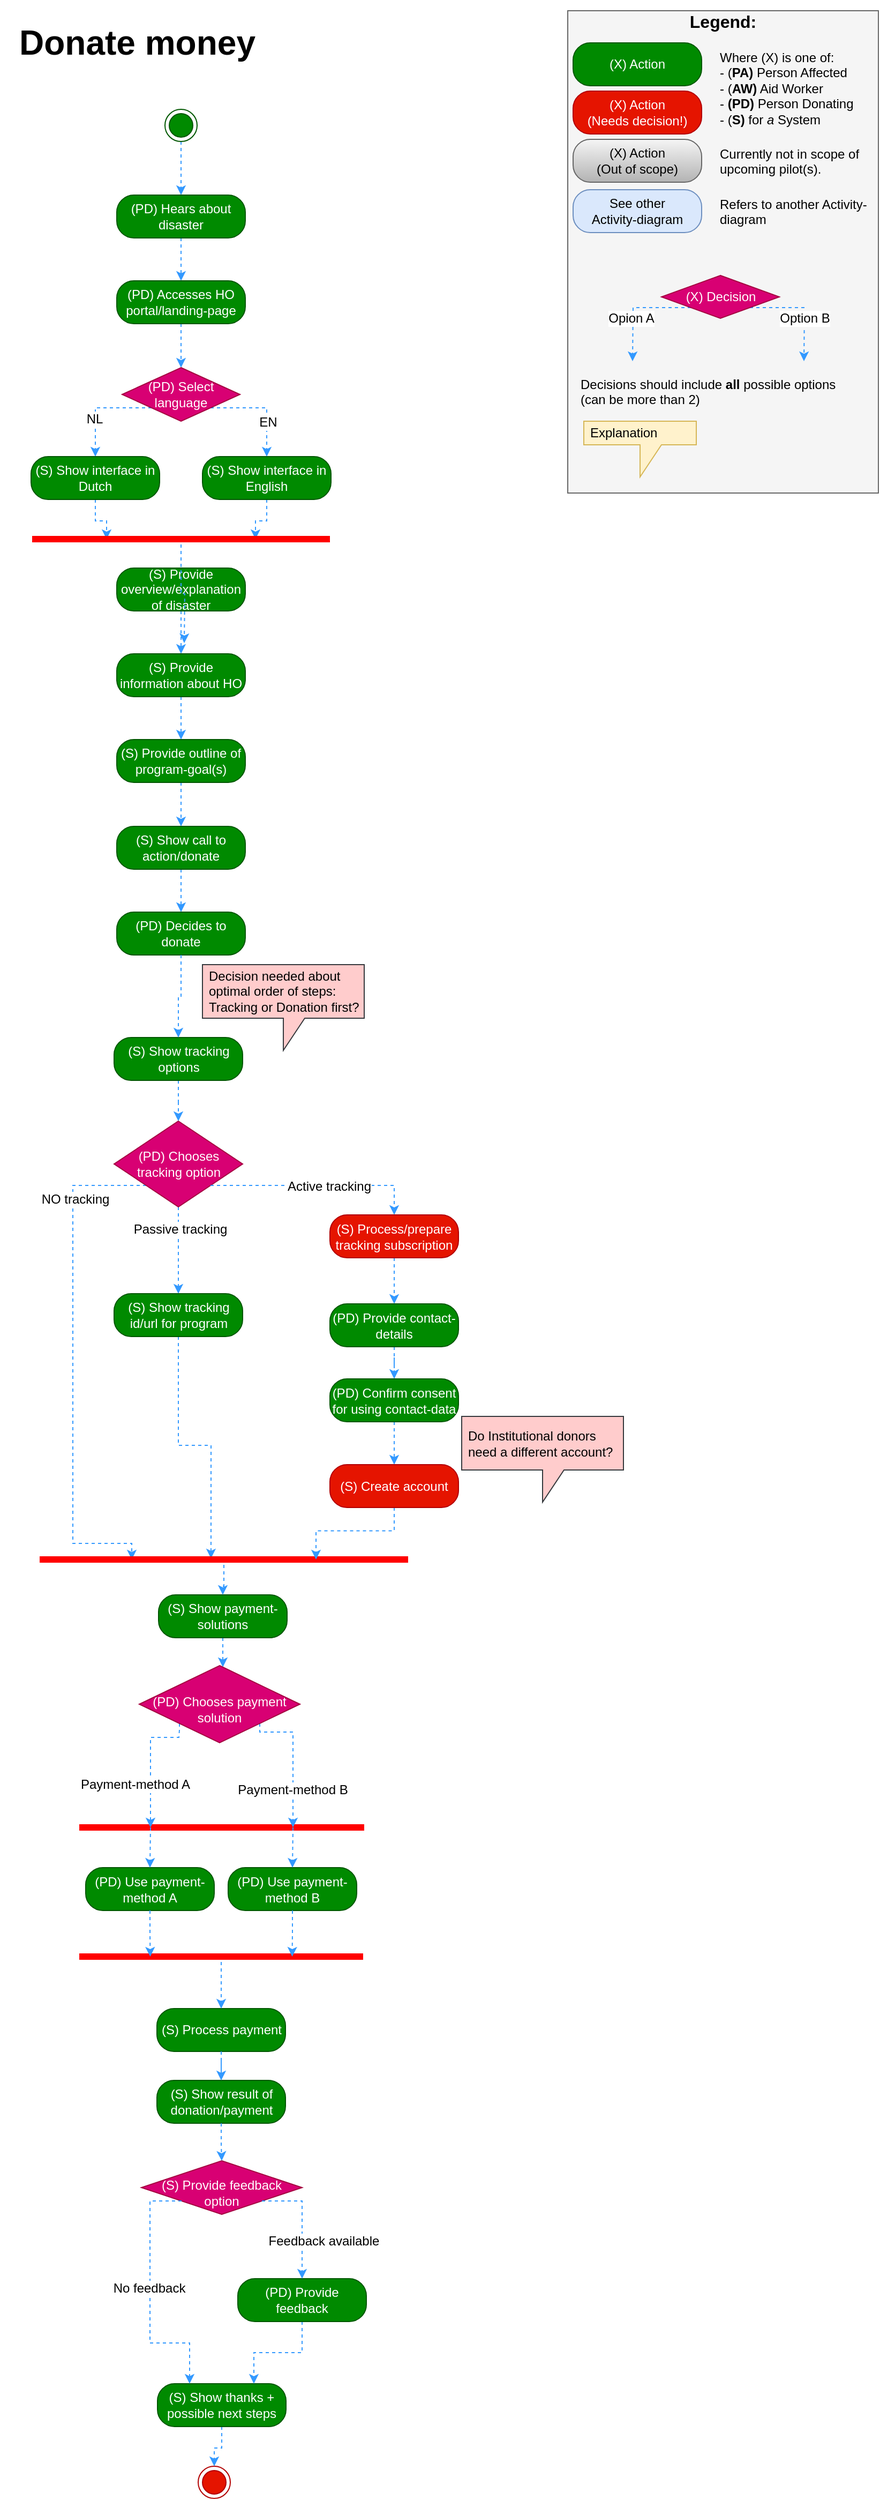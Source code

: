 <mxfile version="10.6.5" type="device"><diagram id="uyd7z65uwDIBuKVMTp-y" name="Page-1"><mxGraphModel dx="1836" dy="1406" grid="0" gridSize="10" guides="1" tooltips="1" connect="1" arrows="1" fold="1" page="1" pageScale="1" pageWidth="827" pageHeight="1169" math="0" shadow="0"><root><mxCell id="0"/><mxCell id="1" parent="0"/><mxCell id="oU4Lt3CGuPSWamgN9LYf-17" style="edgeStyle=orthogonalEdgeStyle;rounded=0;orthogonalLoop=1;jettySize=auto;html=1;entryX=0.5;entryY=0;entryDx=0;entryDy=0;strokeColor=#3399FF;fontColor=#ffffff;dashed=1;" parent="1" source="oU4Lt3CGuPSWamgN9LYf-1" target="oU4Lt3CGuPSWamgN9LYf-4" edge="1"><mxGeometry relative="1" as="geometry"/></mxCell><mxCell id="oU4Lt3CGuPSWamgN9LYf-1" value="" style="ellipse;html=1;shape=endState;fillColor=#008a00;strokeColor=#005700;fontColor=#ffffff;" parent="1" vertex="1"><mxGeometry x="154" y="102" width="30" height="30" as="geometry"/></mxCell><mxCell id="sW-8Vz7zJP1LYQmzVxXu-2" value="" style="edgeStyle=orthogonalEdgeStyle;rounded=0;orthogonalLoop=1;jettySize=auto;html=1;dashed=1;fontColor=#ffffff;strokeColor=#3399FF;" parent="1" source="oU4Lt3CGuPSWamgN9LYf-4" target="sW-8Vz7zJP1LYQmzVxXu-1" edge="1"><mxGeometry relative="1" as="geometry"/></mxCell><mxCell id="oU4Lt3CGuPSWamgN9LYf-4" value="(PD) Hears about disaster" style="rounded=1;whiteSpace=wrap;html=1;arcSize=40;fillColor=#008a00;strokeColor=#005700;fontColor=#ffffff;" parent="1" vertex="1"><mxGeometry x="109.0" y="182" width="120" height="40" as="geometry"/></mxCell><mxCell id="_sTOmJcLQ2FE92aVOJ7_-9" value="" style="edgeStyle=orthogonalEdgeStyle;rounded=0;orthogonalLoop=1;jettySize=auto;html=1;dashed=1;strokeColor=#3399FF;fontColor=#ffffff;" edge="1" parent="1" source="sW-8Vz7zJP1LYQmzVxXu-1" target="_sTOmJcLQ2FE92aVOJ7_-5"><mxGeometry relative="1" as="geometry"/></mxCell><mxCell id="sW-8Vz7zJP1LYQmzVxXu-1" value="(PD) Accesses HO portal/landing-page" style="rounded=1;whiteSpace=wrap;html=1;arcSize=40;fillColor=#008a00;strokeColor=#005700;fontColor=#ffffff;" parent="1" vertex="1"><mxGeometry x="109.0" y="262" width="120" height="40" as="geometry"/></mxCell><mxCell id="_sTOmJcLQ2FE92aVOJ7_-53" value="" style="edgeStyle=orthogonalEdgeStyle;rounded=0;orthogonalLoop=1;jettySize=auto;html=1;dashed=1;strokeColor=#3399FF;fontColor=#ffffff;" edge="1" parent="1" source="sW-8Vz7zJP1LYQmzVxXu-3" target="_sTOmJcLQ2FE92aVOJ7_-52"><mxGeometry relative="1" as="geometry"/></mxCell><mxCell id="sW-8Vz7zJP1LYQmzVxXu-3" value="(S) Provide overview/explanation of disaster" style="rounded=1;whiteSpace=wrap;html=1;arcSize=40;fillColor=#008a00;strokeColor=#005700;fontColor=#ffffff;" parent="1" vertex="1"><mxGeometry x="109.0" y="530" width="120" height="40" as="geometry"/></mxCell><mxCell id="_sTOmJcLQ2FE92aVOJ7_-54" value="" style="edgeStyle=orthogonalEdgeStyle;rounded=0;orthogonalLoop=1;jettySize=auto;html=1;dashed=1;strokeColor=#3399FF;fontColor=#ffffff;" edge="1" parent="1" source="_sTOmJcLQ2FE92aVOJ7_-52" target="sW-8Vz7zJP1LYQmzVxXu-5"><mxGeometry relative="1" as="geometry"/></mxCell><mxCell id="_sTOmJcLQ2FE92aVOJ7_-52" value="(S) Provide information about HO" style="rounded=1;whiteSpace=wrap;html=1;arcSize=40;fillColor=#008a00;strokeColor=#005700;fontColor=#ffffff;" vertex="1" parent="1"><mxGeometry x="109.0" y="610" width="120" height="40" as="geometry"/></mxCell><mxCell id="sW-8Vz7zJP1LYQmzVxXu-8" value="" style="edgeStyle=orthogonalEdgeStyle;rounded=0;orthogonalLoop=1;jettySize=auto;html=1;dashed=1;strokeColor=#3399FF;fontColor=#ffffff;" parent="1" source="sW-8Vz7zJP1LYQmzVxXu-5" target="sW-8Vz7zJP1LYQmzVxXu-7" edge="1"><mxGeometry relative="1" as="geometry"/></mxCell><mxCell id="sW-8Vz7zJP1LYQmzVxXu-5" value="(S) Provide outline of program-goal(s)" style="rounded=1;whiteSpace=wrap;html=1;arcSize=40;fillColor=#008a00;strokeColor=#005700;fontColor=#ffffff;" parent="1" vertex="1"><mxGeometry x="109.0" y="690" width="120" height="40" as="geometry"/></mxCell><mxCell id="_sTOmJcLQ2FE92aVOJ7_-19" value="" style="edgeStyle=orthogonalEdgeStyle;rounded=0;orthogonalLoop=1;jettySize=auto;html=1;dashed=1;strokeColor=#3399FF;fontColor=#ffffff;" edge="1" parent="1" source="sW-8Vz7zJP1LYQmzVxXu-7" target="_sTOmJcLQ2FE92aVOJ7_-18"><mxGeometry relative="1" as="geometry"/></mxCell><mxCell id="sW-8Vz7zJP1LYQmzVxXu-7" value="(S) Show call to action/donate" style="rounded=1;whiteSpace=wrap;html=1;arcSize=40;fillColor=#008a00;strokeColor=#005700;fontColor=#ffffff;" parent="1" vertex="1"><mxGeometry x="109.0" y="771" width="120" height="40" as="geometry"/></mxCell><mxCell id="_sTOmJcLQ2FE92aVOJ7_-18" value="(PD) Decides to donate" style="rounded=1;whiteSpace=wrap;html=1;arcSize=40;fillColor=#008a00;strokeColor=#005700;fontColor=#ffffff;" vertex="1" parent="1"><mxGeometry x="109.0" y="851" width="120" height="40" as="geometry"/></mxCell><mxCell id="sW-8Vz7zJP1LYQmzVxXu-11" value="" style="edgeStyle=orthogonalEdgeStyle;rounded=0;orthogonalLoop=1;jettySize=auto;html=1;dashed=1;strokeColor=#3399FF;fontColor=#ffffff;" parent="1" source="sW-8Vz7zJP1LYQmzVxXu-9" target="Aais4RwNSaP94Nk5MhEy-38" edge="1"><mxGeometry relative="1" as="geometry"><Array as="points"><mxPoint x="208" y="1600"/><mxPoint x="205" y="1600"/></Array></mxGeometry></mxCell><mxCell id="sW-8Vz7zJP1LYQmzVxXu-9" value="(S) Show payment-solutions" style="rounded=1;whiteSpace=wrap;html=1;arcSize=40;fillColor=#008a00;strokeColor=#005700;fontColor=#ffffff;" parent="1" vertex="1"><mxGeometry x="148" y="1488" width="120" height="40" as="geometry"/></mxCell><mxCell id="ZIkzdJBxLHVvlqhhN6H9-13" value="" style="ellipse;html=1;shape=endState;fillColor=#e51400;strokeColor=#B20000;fontColor=#ffffff;" parent="1" vertex="1"><mxGeometry x="185" y="2301" width="30" height="30" as="geometry"/></mxCell><mxCell id="qPWeZHiZY9HHB5AgoOzM-6" value="&lt;div style=&quot;text-align: left ; font-size: 32px&quot;&gt;Donate money&lt;br&gt;&lt;/div&gt;" style="text;html=1;strokeColor=none;fillColor=none;align=left;verticalAlign=middle;whiteSpace=wrap;rounded=0;fontStyle=1;fontSize=32;spacingLeft=16;" parent="1" vertex="1"><mxGeometry width="518" height="80" as="geometry"/></mxCell><mxCell id="_sTOmJcLQ2FE92aVOJ7_-1" value="" style="edgeStyle=orthogonalEdgeStyle;rounded=0;orthogonalLoop=1;jettySize=auto;html=1;dashed=1;strokeColor=#3399FF;exitX=0;exitY=1;exitDx=0;exitDy=0;entryX=0.5;entryY=0;entryDx=0;entryDy=0;" edge="1" source="_sTOmJcLQ2FE92aVOJ7_-5" parent="1" target="_sTOmJcLQ2FE92aVOJ7_-7"><mxGeometry relative="1" as="geometry"><mxPoint x="88" y="423" as="targetPoint"/><Array as="points"><mxPoint x="89" y="381"/></Array></mxGeometry></mxCell><mxCell id="_sTOmJcLQ2FE92aVOJ7_-2" value="NL" style="text;html=1;resizable=0;points=[];align=center;verticalAlign=middle;labelBackgroundColor=#ffffff;" vertex="1" connectable="0" parent="_sTOmJcLQ2FE92aVOJ7_-1"><mxGeometry x="-0.263" y="1" relative="1" as="geometry"><mxPoint x="-18" y="9" as="offset"/></mxGeometry></mxCell><mxCell id="_sTOmJcLQ2FE92aVOJ7_-3" style="edgeStyle=orthogonalEdgeStyle;rounded=0;orthogonalLoop=1;jettySize=auto;html=1;exitX=1;exitY=1;exitDx=0;exitDy=0;dashed=1;strokeColor=#3399FF;entryX=0.5;entryY=0;entryDx=0;entryDy=0;" edge="1" source="_sTOmJcLQ2FE92aVOJ7_-5" parent="1" target="_sTOmJcLQ2FE92aVOJ7_-6"><mxGeometry relative="1" as="geometry"><mxPoint x="248" y="423" as="targetPoint"/><Array as="points"><mxPoint x="249" y="381"/></Array></mxGeometry></mxCell><mxCell id="_sTOmJcLQ2FE92aVOJ7_-4" value="EN" style="text;html=1;resizable=0;points=[];align=center;verticalAlign=middle;labelBackgroundColor=#ffffff;" vertex="1" connectable="0" parent="_sTOmJcLQ2FE92aVOJ7_-3"><mxGeometry x="0.2" y="-1" relative="1" as="geometry"><mxPoint x="2" y="7" as="offset"/></mxGeometry></mxCell><mxCell id="_sTOmJcLQ2FE92aVOJ7_-5" value="&lt;span&gt;(PD) Select language&lt;br&gt;&lt;/span&gt;" style="rhombus;whiteSpace=wrap;html=1;fillColor=#d80073;strokeColor=#A50040;fontColor=#ffffff;" vertex="1" parent="1"><mxGeometry x="114.0" y="343" width="110" height="50" as="geometry"/></mxCell><mxCell id="_sTOmJcLQ2FE92aVOJ7_-12" value="" style="edgeStyle=orthogonalEdgeStyle;rounded=0;orthogonalLoop=1;jettySize=auto;html=1;dashed=1;strokeColor=#3399FF;fontColor=#ffffff;entryX=0.75;entryY=0.5;entryDx=0;entryDy=0;entryPerimeter=0;" edge="1" parent="1" source="_sTOmJcLQ2FE92aVOJ7_-6" target="_sTOmJcLQ2FE92aVOJ7_-10"><mxGeometry relative="1" as="geometry"><mxPoint x="249" y="546" as="targetPoint"/></mxGeometry></mxCell><mxCell id="_sTOmJcLQ2FE92aVOJ7_-6" value="(S) Show interface in English" style="rounded=1;whiteSpace=wrap;html=1;arcSize=40;fillColor=#008a00;strokeColor=#005700;fontColor=#ffffff;" vertex="1" parent="1"><mxGeometry x="189" y="426" width="120" height="40" as="geometry"/></mxCell><mxCell id="_sTOmJcLQ2FE92aVOJ7_-11" value="" style="edgeStyle=orthogonalEdgeStyle;rounded=0;orthogonalLoop=1;jettySize=auto;html=1;dashed=1;strokeColor=#3399FF;fontColor=#ffffff;entryX=0.25;entryY=0.5;entryDx=0;entryDy=0;entryPerimeter=0;" edge="1" parent="1" source="_sTOmJcLQ2FE92aVOJ7_-7" target="_sTOmJcLQ2FE92aVOJ7_-10"><mxGeometry relative="1" as="geometry"><mxPoint x="89" y="546" as="targetPoint"/></mxGeometry></mxCell><mxCell id="_sTOmJcLQ2FE92aVOJ7_-7" value="(S) Show interface in Dutch" style="rounded=1;whiteSpace=wrap;html=1;arcSize=40;fillColor=#008a00;strokeColor=#005700;fontColor=#ffffff;" vertex="1" parent="1"><mxGeometry x="29" y="426" width="120" height="40" as="geometry"/></mxCell><mxCell id="_sTOmJcLQ2FE92aVOJ7_-17" value="" style="edgeStyle=orthogonalEdgeStyle;rounded=0;orthogonalLoop=1;jettySize=auto;html=1;dashed=1;strokeColor=#3399FF;fontColor=#ffffff;" edge="1" parent="1" source="_sTOmJcLQ2FE92aVOJ7_-10"><mxGeometry relative="1" as="geometry"><mxPoint x="172" y="600" as="targetPoint"/></mxGeometry></mxCell><mxCell id="_sTOmJcLQ2FE92aVOJ7_-10" value="" style="shape=line;html=1;strokeWidth=6;strokeColor=#ff0000;" vertex="1" parent="1"><mxGeometry x="30.0" y="498" width="278" height="10" as="geometry"/></mxCell><mxCell id="_sTOmJcLQ2FE92aVOJ7_-21" value="" style="edgeStyle=orthogonalEdgeStyle;rounded=0;orthogonalLoop=1;jettySize=auto;html=1;dashed=1;strokeColor=#3399FF;fontColor=#ffffff;" edge="1" parent="1" source="_sTOmJcLQ2FE92aVOJ7_-22" target="_sTOmJcLQ2FE92aVOJ7_-29"><mxGeometry relative="1" as="geometry"/></mxCell><mxCell id="_sTOmJcLQ2FE92aVOJ7_-22" value="(S) Show tracking options" style="rounded=1;whiteSpace=wrap;html=1;arcSize=40;fillColor=#008a00;strokeColor=#005700;fontColor=#ffffff;" vertex="1" parent="1"><mxGeometry x="106.5" y="968" width="120" height="40" as="geometry"/></mxCell><mxCell id="_sTOmJcLQ2FE92aVOJ7_-24" style="edgeStyle=orthogonalEdgeStyle;rounded=0;orthogonalLoop=1;jettySize=auto;html=1;exitX=0.5;exitY=1;exitDx=0;exitDy=0;dashed=1;strokeColor=#3399FF;fontColor=#000000;entryX=0.5;entryY=0;entryDx=0;entryDy=0;" edge="1" parent="1" source="_sTOmJcLQ2FE92aVOJ7_-29" target="_sTOmJcLQ2FE92aVOJ7_-34"><mxGeometry relative="1" as="geometry"><mxPoint x="166.5" y="1208" as="targetPoint"/><Array as="points"/></mxGeometry></mxCell><mxCell id="_sTOmJcLQ2FE92aVOJ7_-25" value="B" style="text;resizable=0;points=[];align=center;verticalAlign=middle;labelBackgroundColor=none;fontColor=none;noLabel=1;" vertex="1" connectable="0" parent="_sTOmJcLQ2FE92aVOJ7_-24"><mxGeometry x="-0.05" relative="1" as="geometry"><mxPoint as="offset"/></mxGeometry></mxCell><mxCell id="_sTOmJcLQ2FE92aVOJ7_-26" value="Passive tracking" style="text;html=1;resizable=0;points=[];align=center;verticalAlign=middle;labelBackgroundColor=#ffffff;fontColor=none;" vertex="1" connectable="0" parent="_sTOmJcLQ2FE92aVOJ7_-24"><mxGeometry x="0.05" y="1" relative="1" as="geometry"><mxPoint y="-21.5" as="offset"/></mxGeometry></mxCell><mxCell id="_sTOmJcLQ2FE92aVOJ7_-27" style="edgeStyle=orthogonalEdgeStyle;rounded=0;orthogonalLoop=1;jettySize=auto;html=1;dashed=1;strokeColor=#3399FF;fontColor=#000000;exitX=0;exitY=1;exitDx=0;exitDy=0;entryX=0.25;entryY=0.5;entryDx=0;entryDy=0;entryPerimeter=0;" edge="1" parent="1" source="_sTOmJcLQ2FE92aVOJ7_-29" target="_sTOmJcLQ2FE92aVOJ7_-38"><mxGeometry relative="1" as="geometry"><mxPoint x="67.5" y="1358" as="targetPoint"/><Array as="points"><mxPoint x="68" y="1106"/><mxPoint x="68" y="1440"/><mxPoint x="123" y="1440"/></Array></mxGeometry></mxCell><mxCell id="_sTOmJcLQ2FE92aVOJ7_-28" value="NO tracking" style="text;html=1;resizable=0;points=[];align=center;verticalAlign=middle;labelBackgroundColor=#ffffff;fontColor=none;" vertex="1" connectable="0" parent="_sTOmJcLQ2FE92aVOJ7_-27"><mxGeometry x="-0.183" relative="1" as="geometry"><mxPoint x="1.5" y="-111.5" as="offset"/></mxGeometry></mxCell><mxCell id="_sTOmJcLQ2FE92aVOJ7_-29" value="(PD) Chooses tracking option" style="rhombus;whiteSpace=wrap;html=1;fillColor=#d80073;strokeColor=#A50040;fontColor=#ffffff;" vertex="1" parent="1"><mxGeometry x="106.5" y="1046" width="120" height="80" as="geometry"/></mxCell><mxCell id="_sTOmJcLQ2FE92aVOJ7_-31" style="edgeStyle=orthogonalEdgeStyle;rounded=0;orthogonalLoop=1;jettySize=auto;html=1;exitX=1;exitY=1;exitDx=0;exitDy=0;dashed=1;strokeColor=#3399FF;fontColor=#000000;entryX=0.5;entryY=0;entryDx=0;entryDy=0;" edge="1" parent="1" source="_sTOmJcLQ2FE92aVOJ7_-29" target="_sTOmJcLQ2FE92aVOJ7_-35"><mxGeometry relative="1" as="geometry"><mxPoint x="320" y="1200" as="targetPoint"/><Array as="points"><mxPoint x="368" y="1106"/></Array><mxPoint x="247.5" y="1118.2" as="sourcePoint"/></mxGeometry></mxCell><mxCell id="_sTOmJcLQ2FE92aVOJ7_-32" value="B" style="text;resizable=0;points=[];align=center;verticalAlign=middle;labelBackgroundColor=none;fontColor=none;noLabel=1;" vertex="1" connectable="0" parent="_sTOmJcLQ2FE92aVOJ7_-31"><mxGeometry x="-0.05" relative="1" as="geometry"><mxPoint as="offset"/></mxGeometry></mxCell><mxCell id="_sTOmJcLQ2FE92aVOJ7_-33" value="Active tracking" style="text;resizable=0;points=[];align=center;verticalAlign=middle;labelBackgroundColor=#ffffff;fontColor=none;html=1;" vertex="1" connectable="0" parent="_sTOmJcLQ2FE92aVOJ7_-31"><mxGeometry x="0.05" y="1" relative="1" as="geometry"><mxPoint x="5.5" y="1.5" as="offset"/></mxGeometry></mxCell><mxCell id="_sTOmJcLQ2FE92aVOJ7_-39" value="" style="edgeStyle=orthogonalEdgeStyle;rounded=0;orthogonalLoop=1;jettySize=auto;html=1;dashed=1;strokeColor=#3399FF;fontColor=#ffffff;entryX=0.465;entryY=0.4;entryDx=0;entryDy=0;entryPerimeter=0;" edge="1" parent="1" source="_sTOmJcLQ2FE92aVOJ7_-34" target="_sTOmJcLQ2FE92aVOJ7_-38"><mxGeometry relative="1" as="geometry"><mxPoint x="166.5" y="1327" as="targetPoint"/></mxGeometry></mxCell><mxCell id="_sTOmJcLQ2FE92aVOJ7_-34" value="(S) Show tracking id/url for program" style="rounded=1;whiteSpace=wrap;html=1;arcSize=40;fillColor=#008a00;strokeColor=#005700;fontColor=#ffffff;" vertex="1" parent="1"><mxGeometry x="106.5" y="1207" width="120" height="40" as="geometry"/></mxCell><mxCell id="_sTOmJcLQ2FE92aVOJ7_-50" value="" style="edgeStyle=orthogonalEdgeStyle;rounded=0;orthogonalLoop=1;jettySize=auto;html=1;dashed=1;endArrow=classic;endFill=1;strokeColor=#3399FF;fontColor=#000000;" edge="1" parent="1" source="_sTOmJcLQ2FE92aVOJ7_-35" target="_sTOmJcLQ2FE92aVOJ7_-49"><mxGeometry relative="1" as="geometry"/></mxCell><mxCell id="_sTOmJcLQ2FE92aVOJ7_-35" value="(S) Process/prepare tracking subscription" style="rounded=1;whiteSpace=wrap;html=1;arcSize=40;fillColor=#e51400;strokeColor=#B20000;fontColor=#ffffff;" vertex="1" parent="1"><mxGeometry x="308.0" y="1133.5" width="120" height="40" as="geometry"/></mxCell><mxCell id="_sTOmJcLQ2FE92aVOJ7_-40" value="" style="edgeStyle=orthogonalEdgeStyle;rounded=0;orthogonalLoop=1;jettySize=auto;html=1;dashed=1;strokeColor=#3399FF;fontColor=#ffffff;entryX=0.5;entryY=0;entryDx=0;entryDy=0;" edge="1" parent="1" source="_sTOmJcLQ2FE92aVOJ7_-38" target="sW-8Vz7zJP1LYQmzVxXu-9"><mxGeometry relative="1" as="geometry"><mxPoint x="352" y="1608" as="targetPoint"/></mxGeometry></mxCell><mxCell id="_sTOmJcLQ2FE92aVOJ7_-38" value="" style="shape=line;html=1;strokeWidth=6;strokeColor=#ff0000;" vertex="1" parent="1"><mxGeometry x="37" y="1450" width="344" height="10" as="geometry"/></mxCell><mxCell id="_sTOmJcLQ2FE92aVOJ7_-43" style="edgeStyle=orthogonalEdgeStyle;rounded=0;orthogonalLoop=1;jettySize=auto;html=1;exitX=0.5;exitY=1;exitDx=0;exitDy=0;entryX=0.5;entryY=0;entryDx=0;entryDy=0;dashed=1;strokeColor=#3399FF;fontColor=#ffffff;" edge="1" parent="1" source="_sTOmJcLQ2FE92aVOJ7_-18" target="_sTOmJcLQ2FE92aVOJ7_-22"><mxGeometry relative="1" as="geometry"/></mxCell><mxCell id="_sTOmJcLQ2FE92aVOJ7_-41" value="&lt;p&gt;Decision needed about optimal order of steps:&lt;br&gt;Tracking or Donation first?&lt;/p&gt;" style="shape=callout;whiteSpace=wrap;html=1;perimeter=calloutPerimeter;fillColor=#ffcccc;fontSize=12;align=left;strokeColor=#36393d;spacingLeft=4;" vertex="1" parent="1"><mxGeometry x="189" y="900" width="151" height="80" as="geometry"/></mxCell><mxCell id="_sTOmJcLQ2FE92aVOJ7_-70" value="" style="edgeStyle=orthogonalEdgeStyle;rounded=0;orthogonalLoop=1;jettySize=auto;html=1;dashed=1;strokeColor=#3399FF;fontColor=none;" edge="1" parent="1" source="_sTOmJcLQ2FE92aVOJ7_-49" target="_sTOmJcLQ2FE92aVOJ7_-69"><mxGeometry relative="1" as="geometry"/></mxCell><mxCell id="_sTOmJcLQ2FE92aVOJ7_-49" value="(PD) Provide contact-details" style="rounded=1;whiteSpace=wrap;html=1;arcSize=40;fillColor=#008a00;strokeColor=#005700;fontColor=#ffffff;" vertex="1" parent="1"><mxGeometry x="308.0" y="1216.5" width="120" height="40" as="geometry"/></mxCell><mxCell id="_sTOmJcLQ2FE92aVOJ7_-72" value="" style="edgeStyle=orthogonalEdgeStyle;rounded=0;orthogonalLoop=1;jettySize=auto;html=1;dashed=1;strokeColor=#3399FF;fontColor=none;" edge="1" parent="1" source="_sTOmJcLQ2FE92aVOJ7_-69" target="_sTOmJcLQ2FE92aVOJ7_-71"><mxGeometry relative="1" as="geometry"/></mxCell><mxCell id="_sTOmJcLQ2FE92aVOJ7_-69" value="(PD) Confirm consent for using contact-data" style="rounded=1;whiteSpace=wrap;html=1;arcSize=40;fillColor=#008a00;strokeColor=#005700;fontColor=#ffffff;" vertex="1" parent="1"><mxGeometry x="308.0" y="1286.5" width="120" height="40" as="geometry"/></mxCell><mxCell id="_sTOmJcLQ2FE92aVOJ7_-73" value="" style="edgeStyle=orthogonalEdgeStyle;rounded=0;orthogonalLoop=1;jettySize=auto;html=1;dashed=1;strokeColor=#3399FF;fontColor=none;entryX=0.75;entryY=0.5;entryDx=0;entryDy=0;entryPerimeter=0;" edge="1" parent="1" source="_sTOmJcLQ2FE92aVOJ7_-71" target="_sTOmJcLQ2FE92aVOJ7_-38"><mxGeometry relative="1" as="geometry"><mxPoint x="320.0" y="1560" as="targetPoint"/></mxGeometry></mxCell><mxCell id="_sTOmJcLQ2FE92aVOJ7_-71" value="(S) Create account" style="rounded=1;whiteSpace=wrap;html=1;arcSize=40;fillColor=#e51400;strokeColor=#B20000;fontColor=#ffffff;" vertex="1" parent="1"><mxGeometry x="308.0" y="1366.5" width="120" height="40" as="geometry"/></mxCell><mxCell id="_sTOmJcLQ2FE92aVOJ7_-74" value="&lt;p&gt;Do Institutional donors need a different account?&lt;/p&gt;" style="shape=callout;whiteSpace=wrap;html=1;perimeter=calloutPerimeter;fillColor=#ffcccc;fontSize=12;align=left;strokeColor=#36393d;spacingLeft=4;" vertex="1" parent="1"><mxGeometry x="431" y="1321.5" width="151" height="80" as="geometry"/></mxCell><mxCell id="ZIkzdJBxLHVvlqhhN6H9-23" value="" style="shape=line;html=1;strokeWidth=6;strokeColor=#ff0000;fillColor=#008a00;fontColor=#ffffff;" parent="1" vertex="1"><mxGeometry x="74" y="1700" width="266" height="10" as="geometry"/></mxCell><mxCell id="ZIkzdJBxLHVvlqhhN6H9-26" value="(PD) Use payment-method A" style="rounded=1;whiteSpace=wrap;html=1;arcSize=40;fillColor=#008a00;strokeColor=#005700;fontColor=#ffffff;" parent="1" vertex="1"><mxGeometry x="80" y="1742.5" width="120" height="40" as="geometry"/></mxCell><mxCell id="Aais4RwNSaP94Nk5MhEy-1" style="edgeStyle=orthogonalEdgeStyle;rounded=0;orthogonalLoop=1;jettySize=auto;html=1;exitX=0.25;exitY=0.5;exitDx=0;exitDy=0;exitPerimeter=0;entryX=0.5;entryY=0;entryDx=0;entryDy=0;dashed=1;strokeColor=#3399FF;fontColor=#ffffff;" parent="1" source="ZIkzdJBxLHVvlqhhN6H9-23" target="ZIkzdJBxLHVvlqhhN6H9-26" edge="1"><mxGeometry relative="1" as="geometry"/></mxCell><mxCell id="ZIkzdJBxLHVvlqhhN6H9-27" value="(PD) Use payment-method B" style="rounded=1;whiteSpace=wrap;html=1;arcSize=40;fillColor=#008a00;strokeColor=#005700;fontColor=#ffffff;" parent="1" vertex="1"><mxGeometry x="213" y="1742.5" width="120" height="40" as="geometry"/></mxCell><mxCell id="Aais4RwNSaP94Nk5MhEy-2" style="edgeStyle=orthogonalEdgeStyle;rounded=0;orthogonalLoop=1;jettySize=auto;html=1;exitX=0.75;exitY=0.5;exitDx=0;exitDy=0;exitPerimeter=0;entryX=0.5;entryY=0;entryDx=0;entryDy=0;dashed=1;strokeColor=#3399FF;fontColor=#ffffff;" parent="1" source="ZIkzdJBxLHVvlqhhN6H9-23" target="ZIkzdJBxLHVvlqhhN6H9-27" edge="1"><mxGeometry relative="1" as="geometry"/></mxCell><mxCell id="bS0sMl6j7w7xX164Mt2F-2" value="" style="shape=line;html=1;strokeWidth=6;strokeColor=#ff0000;" parent="1" vertex="1"><mxGeometry x="74" y="1820.5" width="265" height="10" as="geometry"/></mxCell><mxCell id="bS0sMl6j7w7xX164Mt2F-6" style="edgeStyle=orthogonalEdgeStyle;rounded=0;orthogonalLoop=1;jettySize=auto;html=1;exitX=0.5;exitY=1;exitDx=0;exitDy=0;entryX=0.25;entryY=0.5;entryDx=0;entryDy=0;entryPerimeter=0;strokeColor=#3399FF;dashed=1;" parent="1" source="ZIkzdJBxLHVvlqhhN6H9-26" target="bS0sMl6j7w7xX164Mt2F-2" edge="1"><mxGeometry relative="1" as="geometry"/></mxCell><mxCell id="bS0sMl6j7w7xX164Mt2F-7" style="edgeStyle=orthogonalEdgeStyle;rounded=0;orthogonalLoop=1;jettySize=auto;html=1;exitX=0.5;exitY=1;exitDx=0;exitDy=0;entryX=0.75;entryY=0.5;entryDx=0;entryDy=0;entryPerimeter=0;strokeColor=#3399FF;dashed=1;" parent="1" source="ZIkzdJBxLHVvlqhhN6H9-27" target="bS0sMl6j7w7xX164Mt2F-2" edge="1"><mxGeometry relative="1" as="geometry"/></mxCell><mxCell id="Aais4RwNSaP94Nk5MhEy-45" style="edgeStyle=orthogonalEdgeStyle;rounded=0;orthogonalLoop=1;jettySize=auto;html=1;exitX=1;exitY=1;exitDx=0;exitDy=0;entryX=0.75;entryY=0.5;entryDx=0;entryDy=0;dashed=1;strokeColor=#3399FF;fontColor=#000000;entryPerimeter=0;" parent="1" source="Aais4RwNSaP94Nk5MhEy-38" target="ZIkzdJBxLHVvlqhhN6H9-23" edge="1"><mxGeometry relative="1" as="geometry"><mxPoint x="301" y="1661.5" as="targetPoint"/><Array as="points"><mxPoint x="243" y="1616"/><mxPoint x="273" y="1616"/></Array></mxGeometry></mxCell><mxCell id="cxPOouxq9sop6kHmiRh0-3" value="B" style="text;resizable=0;points=[];align=center;verticalAlign=middle;labelBackgroundColor=none;fontColor=none;noLabel=1;" parent="Aais4RwNSaP94Nk5MhEy-45" vertex="1" connectable="0"><mxGeometry x="-0.05" relative="1" as="geometry"><mxPoint as="offset"/></mxGeometry></mxCell><mxCell id="cxPOouxq9sop6kHmiRh0-4" value="Payment-method B" style="text;html=1;resizable=0;points=[];align=center;verticalAlign=middle;labelBackgroundColor=#ffffff;fontColor=none;" parent="Aais4RwNSaP94Nk5MhEy-45" vertex="1" connectable="0"><mxGeometry x="0.05" y="1" relative="1" as="geometry"><mxPoint x="-2" y="26" as="offset"/></mxGeometry></mxCell><mxCell id="Aais4RwNSaP94Nk5MhEy-46" style="edgeStyle=orthogonalEdgeStyle;rounded=0;orthogonalLoop=1;jettySize=auto;html=1;entryX=0.25;entryY=0.5;entryDx=0;entryDy=0;dashed=1;strokeColor=#3399FF;fontColor=#000000;entryPerimeter=0;exitX=0;exitY=1;exitDx=0;exitDy=0;" parent="1" source="Aais4RwNSaP94Nk5MhEy-38" target="ZIkzdJBxLHVvlqhhN6H9-23" edge="1"><mxGeometry relative="1" as="geometry"><mxPoint x="107" y="1661.5" as="targetPoint"/><Array as="points"><mxPoint x="167" y="1614"/><mxPoint x="167" y="1621"/><mxPoint x="140" y="1621"/></Array></mxGeometry></mxCell><mxCell id="cxPOouxq9sop6kHmiRh0-5" value="Payment-method A" style="text;html=1;resizable=0;points=[];align=center;verticalAlign=middle;labelBackgroundColor=#ffffff;fontColor=none;" parent="Aais4RwNSaP94Nk5MhEy-46" vertex="1" connectable="0"><mxGeometry x="-0.183" relative="1" as="geometry"><mxPoint x="-15" y="33" as="offset"/></mxGeometry></mxCell><mxCell id="Aais4RwNSaP94Nk5MhEy-38" value="(PD) Chooses payment solution" style="rhombus;whiteSpace=wrap;html=1;fillColor=#d80073;strokeColor=#A50040;fontColor=#ffffff;spacingTop=9;verticalAlign=middle;" parent="1" vertex="1"><mxGeometry x="130" y="1554" width="150" height="72" as="geometry"/></mxCell><mxCell id="sW-8Vz7zJP1LYQmzVxXu-14" value="(S) Process payment" style="rounded=1;whiteSpace=wrap;html=1;arcSize=40;fillColor=#008a00;strokeColor=#005700;fontColor=#ffffff;" parent="1" vertex="1"><mxGeometry x="146.5" y="1874" width="120" height="40" as="geometry"/></mxCell><mxCell id="sW-8Vz7zJP1LYQmzVxXu-15" value="" style="edgeStyle=orthogonalEdgeStyle;rounded=0;orthogonalLoop=1;jettySize=auto;html=1;dashed=1;strokeColor=#3399FF;fontColor=#ffffff;" parent="1" source="bS0sMl6j7w7xX164Mt2F-2" target="sW-8Vz7zJP1LYQmzVxXu-14" edge="1"><mxGeometry relative="1" as="geometry"/></mxCell><mxCell id="sW-8Vz7zJP1LYQmzVxXu-17" value="(S) Show result of donation/payment" style="rounded=1;whiteSpace=wrap;html=1;arcSize=40;fillColor=#008a00;strokeColor=#005700;fontColor=#ffffff;" parent="1" vertex="1"><mxGeometry x="146.5" y="1941" width="120" height="40" as="geometry"/></mxCell><mxCell id="sW-8Vz7zJP1LYQmzVxXu-18" value="" style="edgeStyle=orthogonalEdgeStyle;rounded=0;orthogonalLoop=1;jettySize=auto;html=1;dashed=1;strokeColor=#3399FF;fontColor=#ffffff;" parent="1" source="sW-8Vz7zJP1LYQmzVxXu-14" target="sW-8Vz7zJP1LYQmzVxXu-17" edge="1"><mxGeometry relative="1" as="geometry"/></mxCell><mxCell id="_sTOmJcLQ2FE92aVOJ7_-56" value="(S) Provide feedback option" style="rhombus;whiteSpace=wrap;html=1;fillColor=#d80073;strokeColor=#A50040;fontColor=#ffffff;spacingTop=9;verticalAlign=middle;" vertex="1" parent="1"><mxGeometry x="132" y="2016" width="150" height="50" as="geometry"/></mxCell><mxCell id="_sTOmJcLQ2FE92aVOJ7_-57" value="" style="edgeStyle=orthogonalEdgeStyle;rounded=0;orthogonalLoop=1;jettySize=auto;html=1;dashed=1;strokeColor=#3399FF;fontColor=#ffffff;" edge="1" parent="1" source="sW-8Vz7zJP1LYQmzVxXu-17" target="_sTOmJcLQ2FE92aVOJ7_-56"><mxGeometry relative="1" as="geometry"/></mxCell><mxCell id="_sTOmJcLQ2FE92aVOJ7_-76" value="" style="edgeStyle=orthogonalEdgeStyle;rounded=0;orthogonalLoop=1;jettySize=auto;html=1;dashed=1;strokeColor=#3399FF;fontColor=none;" edge="1" parent="1" source="_sTOmJcLQ2FE92aVOJ7_-61" target="ZIkzdJBxLHVvlqhhN6H9-13"><mxGeometry relative="1" as="geometry"><mxPoint x="231" y="2318" as="targetPoint"/></mxGeometry></mxCell><mxCell id="_sTOmJcLQ2FE92aVOJ7_-61" value="(S) Show thanks + possible next steps" style="rounded=1;whiteSpace=wrap;html=1;arcSize=40;fillColor=#008a00;strokeColor=#005700;fontColor=#ffffff;" vertex="1" parent="1"><mxGeometry x="147.0" y="2224" width="120" height="40" as="geometry"/></mxCell><mxCell id="_sTOmJcLQ2FE92aVOJ7_-62" style="edgeStyle=orthogonalEdgeStyle;rounded=0;orthogonalLoop=1;jettySize=auto;html=1;exitX=0;exitY=1;exitDx=0;exitDy=0;entryX=0.25;entryY=0;entryDx=0;entryDy=0;dashed=1;strokeColor=#3399FF;fontColor=#ffffff;" edge="1" parent="1" source="_sTOmJcLQ2FE92aVOJ7_-56" target="_sTOmJcLQ2FE92aVOJ7_-61"><mxGeometry relative="1" as="geometry"><Array as="points"><mxPoint x="140" y="2053"/><mxPoint x="140" y="2186"/><mxPoint x="177" y="2186"/></Array></mxGeometry></mxCell><mxCell id="_sTOmJcLQ2FE92aVOJ7_-63" value="No feedback&#10;" style="text;resizable=0;points=[];align=center;verticalAlign=middle;labelBackgroundColor=none;fontColor=none;noLabel=1;" vertex="1" connectable="0" parent="_sTOmJcLQ2FE92aVOJ7_-62"><mxGeometry x="-0.031" y="2" relative="1" as="geometry"><mxPoint as="offset"/></mxGeometry></mxCell><mxCell id="_sTOmJcLQ2FE92aVOJ7_-64" value="No feedback" style="text;html=1;resizable=0;points=[];align=center;verticalAlign=middle;labelBackgroundColor=#ffffff;fontColor=none;" vertex="1" connectable="0" parent="_sTOmJcLQ2FE92aVOJ7_-62"><mxGeometry x="-0.068" y="-1" relative="1" as="geometry"><mxPoint as="offset"/></mxGeometry></mxCell><mxCell id="_sTOmJcLQ2FE92aVOJ7_-68" value="" style="edgeStyle=orthogonalEdgeStyle;rounded=0;orthogonalLoop=1;jettySize=auto;html=1;dashed=1;strokeColor=#3399FF;fontColor=none;entryX=0.75;entryY=0;entryDx=0;entryDy=0;" edge="1" parent="1" source="_sTOmJcLQ2FE92aVOJ7_-65" target="_sTOmJcLQ2FE92aVOJ7_-61"><mxGeometry relative="1" as="geometry"><mxPoint x="282" y="2246" as="targetPoint"/></mxGeometry></mxCell><mxCell id="_sTOmJcLQ2FE92aVOJ7_-65" value="(PD) Provide feedback" style="rounded=1;whiteSpace=wrap;html=1;arcSize=40;fillColor=#008a00;strokeColor=#005700;fontColor=#ffffff;" vertex="1" parent="1"><mxGeometry x="222" y="2126" width="120" height="40" as="geometry"/></mxCell><mxCell id="_sTOmJcLQ2FE92aVOJ7_-66" style="edgeStyle=orthogonalEdgeStyle;rounded=0;orthogonalLoop=1;jettySize=auto;html=1;exitX=1;exitY=1;exitDx=0;exitDy=0;entryX=0.5;entryY=0;entryDx=0;entryDy=0;dashed=1;strokeColor=#3399FF;fontColor=none;" edge="1" parent="1" source="_sTOmJcLQ2FE92aVOJ7_-56" target="_sTOmJcLQ2FE92aVOJ7_-65"><mxGeometry relative="1" as="geometry"><Array as="points"><mxPoint x="282" y="2053"/></Array></mxGeometry></mxCell><mxCell id="_sTOmJcLQ2FE92aVOJ7_-67" value="Feedback available" style="text;html=1;resizable=0;points=[];align=center;verticalAlign=middle;labelBackgroundColor=#ffffff;fontColor=none;" vertex="1" connectable="0" parent="_sTOmJcLQ2FE92aVOJ7_-66"><mxGeometry x="-0.325" y="-20" relative="1" as="geometry"><mxPoint x="20.5" y="17" as="offset"/></mxGeometry></mxCell><mxCell id="_sTOmJcLQ2FE92aVOJ7_-79" value="" style="group" vertex="1" connectable="0" parent="1"><mxGeometry x="530" y="10" width="290" height="450" as="geometry"/></mxCell><mxCell id="qPWeZHiZY9HHB5AgoOzM-8" value="" style="rounded=0;whiteSpace=wrap;html=1;fontSize=16;align=left;fillColor=#f5f5f5;strokeColor=#666666;fontColor=#333333;" parent="_sTOmJcLQ2FE92aVOJ7_-79" vertex="1"><mxGeometry width="290" height="450" as="geometry"/></mxCell><mxCell id="oU4Lt3CGuPSWamgN9LYf-24" value="See other&lt;br&gt;Activity-diagram" style="rounded=1;whiteSpace=wrap;html=1;arcSize=40;fillColor=#dae8fc;strokeColor=#6c8ebf;" parent="_sTOmJcLQ2FE92aVOJ7_-79" vertex="1"><mxGeometry x="5" y="167" width="120" height="40" as="geometry"/></mxCell><mxCell id="ZIkzdJBxLHVvlqhhN6H9-19" value="(X) Action&lt;br&gt;" style="rounded=1;whiteSpace=wrap;html=1;arcSize=40;fillColor=#008a00;strokeColor=#005700;fontColor=#ffffff;" parent="_sTOmJcLQ2FE92aVOJ7_-79" vertex="1"><mxGeometry x="5" y="30" width="120" height="40" as="geometry"/></mxCell><mxCell id="qPWeZHiZY9HHB5AgoOzM-2" value="" style="edgeStyle=orthogonalEdgeStyle;rounded=0;orthogonalLoop=1;jettySize=auto;html=1;dashed=1;strokeColor=#3399FF;exitX=0;exitY=1;exitDx=0;exitDy=0;" parent="_sTOmJcLQ2FE92aVOJ7_-79" source="ZIkzdJBxLHVvlqhhN6H9-20" edge="1"><mxGeometry relative="1" as="geometry"><mxPoint x="60.5" y="327" as="targetPoint"/></mxGeometry></mxCell><mxCell id="qPWeZHiZY9HHB5AgoOzM-4" value="Opion A" style="text;html=1;resizable=0;points=[];align=center;verticalAlign=middle;labelBackgroundColor=#ffffff;" parent="qPWeZHiZY9HHB5AgoOzM-2" vertex="1" connectable="0"><mxGeometry x="-0.263" y="1" relative="1" as="geometry"><mxPoint x="-18" y="9" as="offset"/></mxGeometry></mxCell><mxCell id="qPWeZHiZY9HHB5AgoOzM-3" style="edgeStyle=orthogonalEdgeStyle;rounded=0;orthogonalLoop=1;jettySize=auto;html=1;exitX=1;exitY=1;exitDx=0;exitDy=0;dashed=1;strokeColor=#3399FF;" parent="_sTOmJcLQ2FE92aVOJ7_-79" source="ZIkzdJBxLHVvlqhhN6H9-20" edge="1"><mxGeometry relative="1" as="geometry"><mxPoint x="220.5" y="327" as="targetPoint"/></mxGeometry></mxCell><mxCell id="qPWeZHiZY9HHB5AgoOzM-5" value="Option B" style="text;html=1;resizable=0;points=[];align=center;verticalAlign=middle;labelBackgroundColor=#ffffff;" parent="qPWeZHiZY9HHB5AgoOzM-3" vertex="1" connectable="0"><mxGeometry x="0.2" y="-1" relative="1" as="geometry"><mxPoint x="1" as="offset"/></mxGeometry></mxCell><mxCell id="ZIkzdJBxLHVvlqhhN6H9-20" value="&lt;span&gt;(X) Decision&lt;br&gt;&lt;/span&gt;" style="rhombus;whiteSpace=wrap;html=1;fillColor=#d80073;strokeColor=#A50040;fontColor=#ffffff;" parent="_sTOmJcLQ2FE92aVOJ7_-79" vertex="1"><mxGeometry x="87.5" y="247" width="110" height="40" as="geometry"/></mxCell><mxCell id="WfXmcPwxeHTYvbWjd16P-14" value="(X) Action&lt;br&gt;(Needs decision!)&lt;br&gt;" style="rounded=1;whiteSpace=wrap;html=1;arcSize=40;fillColor=#e51400;strokeColor=#B20000;fontColor=#ffffff;" parent="_sTOmJcLQ2FE92aVOJ7_-79" vertex="1"><mxGeometry x="5" y="75" width="120" height="40" as="geometry"/></mxCell><mxCell id="qPWeZHiZY9HHB5AgoOzM-7" value="&lt;font style=&quot;font-size: 16px;&quot;&gt;Legend:&lt;/font&gt;" style="text;html=1;strokeColor=none;fillColor=none;align=center;verticalAlign=middle;whiteSpace=wrap;rounded=0;fontSize=16;fontStyle=1" parent="_sTOmJcLQ2FE92aVOJ7_-79" vertex="1"><mxGeometry x="125" width="40" height="20" as="geometry"/></mxCell><mxCell id="qPWeZHiZY9HHB5AgoOzM-9" value="Where (X) is one of:&lt;br&gt;- (&lt;b&gt;PA)&lt;/b&gt; Person Affected&lt;br&gt;- (&lt;b&gt;AW)&lt;/b&gt; Aid Worker&lt;br&gt;- &lt;b&gt;(PD)&lt;/b&gt; Person Donating&lt;br&gt;- (&lt;b&gt;S)&lt;/b&gt; for &lt;i&gt;a&lt;/i&gt; System" style="text;html=1;strokeColor=none;fillColor=none;align=left;verticalAlign=top;whiteSpace=wrap;rounded=0;fontSize=12;" parent="_sTOmJcLQ2FE92aVOJ7_-79" vertex="1"><mxGeometry x="140" y="30" width="140" height="70" as="geometry"/></mxCell><mxCell id="qPWeZHiZY9HHB5AgoOzM-10" value="Refers to another Activity-diagram&lt;br&gt;" style="text;html=1;strokeColor=none;fillColor=none;align=left;verticalAlign=top;whiteSpace=wrap;rounded=0;fontSize=12;" parent="_sTOmJcLQ2FE92aVOJ7_-79" vertex="1"><mxGeometry x="140" y="167" width="140" height="38" as="geometry"/></mxCell><mxCell id="qPWeZHiZY9HHB5AgoOzM-11" value="Decisions should include &lt;b&gt;all&lt;/b&gt; possible options (can be more than 2)&lt;br&gt;" style="text;html=1;strokeColor=none;fillColor=none;align=left;verticalAlign=top;whiteSpace=wrap;rounded=0;fontSize=12;" parent="_sTOmJcLQ2FE92aVOJ7_-79" vertex="1"><mxGeometry x="10" y="335" width="250" height="38" as="geometry"/></mxCell><mxCell id="qPWeZHiZY9HHB5AgoOzM-12" value="&lt;p&gt;Explanation&lt;/p&gt;" style="shape=callout;whiteSpace=wrap;html=1;perimeter=calloutPerimeter;fillColor=#fff2cc;fontSize=12;align=left;strokeColor=#d6b656;spacingLeft=4;" parent="_sTOmJcLQ2FE92aVOJ7_-79" vertex="1"><mxGeometry x="15" y="383" width="105" height="52" as="geometry"/></mxCell><mxCell id="qPWeZHiZY9HHB5AgoOzM-14" value="(X) Action&lt;br&gt;(Out of scope)&lt;br&gt;" style="rounded=1;whiteSpace=wrap;html=1;arcSize=40;fillColor=#f5f5f5;strokeColor=#666666;gradientColor=#b3b3b3;" parent="_sTOmJcLQ2FE92aVOJ7_-79" vertex="1"><mxGeometry x="5" y="120" width="120" height="40" as="geometry"/></mxCell><mxCell id="qPWeZHiZY9HHB5AgoOzM-15" value="Currently not in scope of upcoming pilot(s).&lt;br&gt;" style="text;html=1;strokeColor=none;fillColor=none;align=left;verticalAlign=top;whiteSpace=wrap;rounded=0;fontSize=12;" parent="_sTOmJcLQ2FE92aVOJ7_-79" vertex="1"><mxGeometry x="140" y="120" width="140" height="70" as="geometry"/></mxCell></root></mxGraphModel></diagram></mxfile>